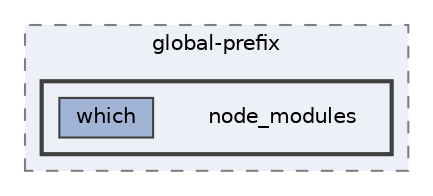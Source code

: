 digraph "pkiclassroomrescheduler/src/main/frontend/node_modules/global-prefix/node_modules"
{
 // LATEX_PDF_SIZE
  bgcolor="transparent";
  edge [fontname=Helvetica,fontsize=10,labelfontname=Helvetica,labelfontsize=10];
  node [fontname=Helvetica,fontsize=10,shape=box,height=0.2,width=0.4];
  compound=true
  subgraph clusterdir_4b436f4a7c164f0a31cdfef4f2e2fb5d {
    graph [ bgcolor="#edf0f7", pencolor="grey50", label="global-prefix", fontname=Helvetica,fontsize=10 style="filled,dashed", URL="dir_4b436f4a7c164f0a31cdfef4f2e2fb5d.html",tooltip=""]
  subgraph clusterdir_836858d6abc0ca6630e27ef5c67d2de5 {
    graph [ bgcolor="#edf0f7", pencolor="grey25", label="", fontname=Helvetica,fontsize=10 style="filled,bold", URL="dir_836858d6abc0ca6630e27ef5c67d2de5.html",tooltip=""]
    dir_836858d6abc0ca6630e27ef5c67d2de5 [shape=plaintext, label="node_modules"];
  dir_59463f2ca7209b837642afc59f893766 [label="which", fillcolor="#a2b4d6", color="grey25", style="filled", URL="dir_59463f2ca7209b837642afc59f893766.html",tooltip=""];
  }
  }
}
